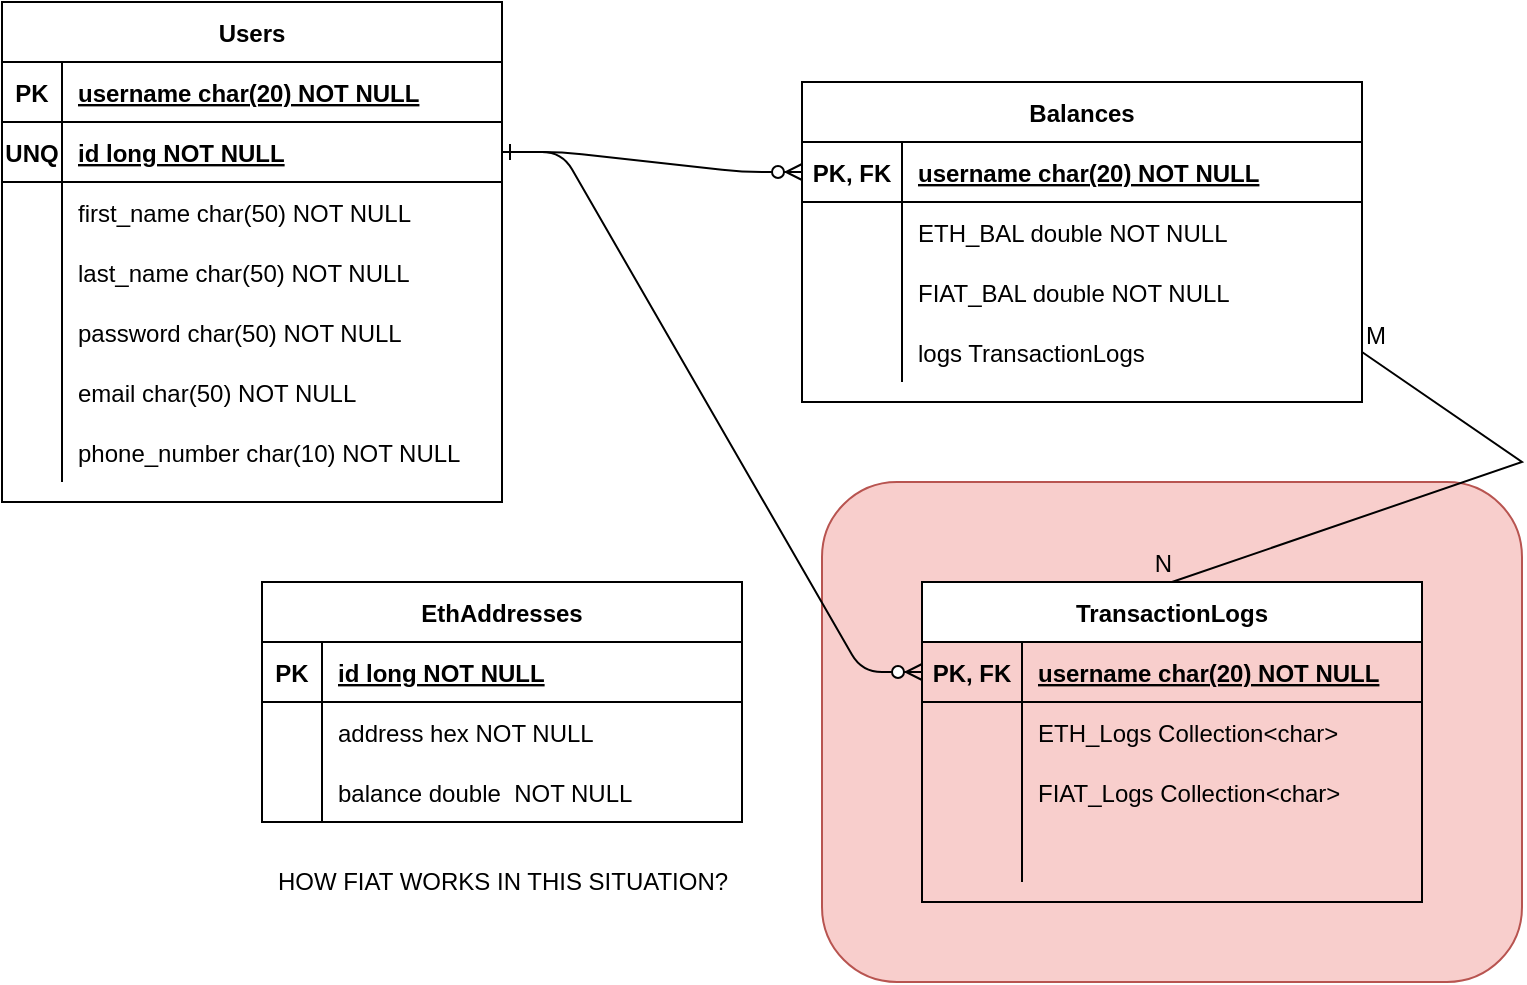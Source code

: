 <mxfile version="15.7.4" type="device"><diagram id="R2lEEEUBdFMjLlhIrx00" name="Page-1"><mxGraphModel dx="1102" dy="592" grid="1" gridSize="10" guides="1" tooltips="1" connect="1" arrows="1" fold="1" page="1" pageScale="1" pageWidth="850" pageHeight="1100" math="0" shadow="0" extFonts="Permanent Marker^https://fonts.googleapis.com/css?family=Permanent+Marker"><root><mxCell id="0"/><mxCell id="1" parent="0"/><mxCell id="OeaeRnq48rMdis1ZCIbw-3" value="" style="rounded=1;whiteSpace=wrap;html=1;fillColor=#f8cecc;strokeColor=#b85450;" vertex="1" parent="1"><mxGeometry x="450" y="280" width="350" height="250" as="geometry"/></mxCell><mxCell id="HsoINIM7YRpJFriSk6Cw-1" value="Users" style="shape=table;startSize=30;container=1;collapsible=1;childLayout=tableLayout;fixedRows=1;rowLines=0;fontStyle=1;align=center;resizeLast=1;" parent="1" vertex="1"><mxGeometry x="40" y="40" width="250" height="250" as="geometry"/></mxCell><mxCell id="HsoINIM7YRpJFriSk6Cw-2" value="" style="shape=partialRectangle;collapsible=0;dropTarget=0;pointerEvents=0;fillColor=none;points=[[0,0.5],[1,0.5]];portConstraint=eastwest;top=0;left=0;right=0;bottom=1;" parent="HsoINIM7YRpJFriSk6Cw-1" vertex="1"><mxGeometry y="30" width="250" height="30" as="geometry"/></mxCell><mxCell id="HsoINIM7YRpJFriSk6Cw-3" value="PK" style="shape=partialRectangle;overflow=hidden;connectable=0;fillColor=none;top=0;left=0;bottom=0;right=0;fontStyle=1;" parent="HsoINIM7YRpJFriSk6Cw-2" vertex="1"><mxGeometry width="30" height="30" as="geometry"><mxRectangle width="30" height="30" as="alternateBounds"/></mxGeometry></mxCell><mxCell id="HsoINIM7YRpJFriSk6Cw-4" value="username char(20) NOT NULL " style="shape=partialRectangle;overflow=hidden;connectable=0;fillColor=none;top=0;left=0;bottom=0;right=0;align=left;spacingLeft=6;fontStyle=5;" parent="HsoINIM7YRpJFriSk6Cw-2" vertex="1"><mxGeometry x="30" width="220" height="30" as="geometry"><mxRectangle width="220" height="30" as="alternateBounds"/></mxGeometry></mxCell><mxCell id="abfmUfZ5Aenv10z8x9bS-35" style="shape=partialRectangle;collapsible=0;dropTarget=0;pointerEvents=0;fillColor=none;points=[[0,0.5],[1,0.5]];portConstraint=eastwest;top=0;left=0;right=0;bottom=1;" parent="HsoINIM7YRpJFriSk6Cw-1" vertex="1"><mxGeometry y="60" width="250" height="30" as="geometry"/></mxCell><mxCell id="abfmUfZ5Aenv10z8x9bS-36" value="UNQ" style="shape=partialRectangle;overflow=hidden;connectable=0;fillColor=none;top=0;left=0;bottom=0;right=0;fontStyle=1;" parent="abfmUfZ5Aenv10z8x9bS-35" vertex="1"><mxGeometry width="30" height="30" as="geometry"><mxRectangle width="30" height="30" as="alternateBounds"/></mxGeometry></mxCell><mxCell id="abfmUfZ5Aenv10z8x9bS-37" value="id long NOT NULL" style="shape=partialRectangle;overflow=hidden;connectable=0;fillColor=none;top=0;left=0;bottom=0;right=0;align=left;spacingLeft=6;fontStyle=5;" parent="abfmUfZ5Aenv10z8x9bS-35" vertex="1"><mxGeometry x="30" width="220" height="30" as="geometry"><mxRectangle width="220" height="30" as="alternateBounds"/></mxGeometry></mxCell><mxCell id="HsoINIM7YRpJFriSk6Cw-5" value="" style="shape=partialRectangle;collapsible=0;dropTarget=0;pointerEvents=0;fillColor=none;points=[[0,0.5],[1,0.5]];portConstraint=eastwest;top=0;left=0;right=0;bottom=0;" parent="HsoINIM7YRpJFriSk6Cw-1" vertex="1"><mxGeometry y="90" width="250" height="30" as="geometry"/></mxCell><mxCell id="HsoINIM7YRpJFriSk6Cw-6" value="" style="shape=partialRectangle;overflow=hidden;connectable=0;fillColor=none;top=0;left=0;bottom=0;right=0;" parent="HsoINIM7YRpJFriSk6Cw-5" vertex="1"><mxGeometry width="30" height="30" as="geometry"><mxRectangle width="30" height="30" as="alternateBounds"/></mxGeometry></mxCell><mxCell id="HsoINIM7YRpJFriSk6Cw-7" value="first_name char(50) NOT NULL" style="shape=partialRectangle;overflow=hidden;connectable=0;fillColor=none;top=0;left=0;bottom=0;right=0;align=left;spacingLeft=6;" parent="HsoINIM7YRpJFriSk6Cw-5" vertex="1"><mxGeometry x="30" width="220" height="30" as="geometry"><mxRectangle width="220" height="30" as="alternateBounds"/></mxGeometry></mxCell><mxCell id="HsoINIM7YRpJFriSk6Cw-55" style="shape=partialRectangle;collapsible=0;dropTarget=0;pointerEvents=0;fillColor=none;points=[[0,0.5],[1,0.5]];portConstraint=eastwest;top=0;left=0;right=0;bottom=0;" parent="HsoINIM7YRpJFriSk6Cw-1" vertex="1"><mxGeometry y="120" width="250" height="30" as="geometry"/></mxCell><mxCell id="HsoINIM7YRpJFriSk6Cw-56" style="shape=partialRectangle;overflow=hidden;connectable=0;fillColor=none;top=0;left=0;bottom=0;right=0;" parent="HsoINIM7YRpJFriSk6Cw-55" vertex="1"><mxGeometry width="30" height="30" as="geometry"><mxRectangle width="30" height="30" as="alternateBounds"/></mxGeometry></mxCell><mxCell id="HsoINIM7YRpJFriSk6Cw-57" value="last_name char(50) NOT NULL" style="shape=partialRectangle;overflow=hidden;connectable=0;fillColor=none;top=0;left=0;bottom=0;right=0;align=left;spacingLeft=6;" parent="HsoINIM7YRpJFriSk6Cw-55" vertex="1"><mxGeometry x="30" width="220" height="30" as="geometry"><mxRectangle width="220" height="30" as="alternateBounds"/></mxGeometry></mxCell><mxCell id="GMurwPCQv88Q7zhHWIDN-1" style="shape=partialRectangle;collapsible=0;dropTarget=0;pointerEvents=0;fillColor=none;points=[[0,0.5],[1,0.5]];portConstraint=eastwest;top=0;left=0;right=0;bottom=0;" parent="HsoINIM7YRpJFriSk6Cw-1" vertex="1"><mxGeometry y="150" width="250" height="30" as="geometry"/></mxCell><mxCell id="GMurwPCQv88Q7zhHWIDN-2" style="shape=partialRectangle;overflow=hidden;connectable=0;fillColor=none;top=0;left=0;bottom=0;right=0;" parent="GMurwPCQv88Q7zhHWIDN-1" vertex="1"><mxGeometry width="30" height="30" as="geometry"><mxRectangle width="30" height="30" as="alternateBounds"/></mxGeometry></mxCell><mxCell id="GMurwPCQv88Q7zhHWIDN-3" value="password char(50) NOT NULL" style="shape=partialRectangle;overflow=hidden;connectable=0;fillColor=none;top=0;left=0;bottom=0;right=0;align=left;spacingLeft=6;" parent="GMurwPCQv88Q7zhHWIDN-1" vertex="1"><mxGeometry x="30" width="220" height="30" as="geometry"><mxRectangle width="220" height="30" as="alternateBounds"/></mxGeometry></mxCell><mxCell id="HsoINIM7YRpJFriSk6Cw-61" style="shape=partialRectangle;collapsible=0;dropTarget=0;pointerEvents=0;fillColor=none;points=[[0,0.5],[1,0.5]];portConstraint=eastwest;top=0;left=0;right=0;bottom=0;" parent="HsoINIM7YRpJFriSk6Cw-1" vertex="1"><mxGeometry y="180" width="250" height="30" as="geometry"/></mxCell><mxCell id="HsoINIM7YRpJFriSk6Cw-62" style="shape=partialRectangle;overflow=hidden;connectable=0;fillColor=none;top=0;left=0;bottom=0;right=0;" parent="HsoINIM7YRpJFriSk6Cw-61" vertex="1"><mxGeometry width="30" height="30" as="geometry"><mxRectangle width="30" height="30" as="alternateBounds"/></mxGeometry></mxCell><mxCell id="HsoINIM7YRpJFriSk6Cw-63" value="email char(50) NOT NULL" style="shape=partialRectangle;overflow=hidden;connectable=0;fillColor=none;top=0;left=0;bottom=0;right=0;align=left;spacingLeft=6;" parent="HsoINIM7YRpJFriSk6Cw-61" vertex="1"><mxGeometry x="30" width="220" height="30" as="geometry"><mxRectangle width="220" height="30" as="alternateBounds"/></mxGeometry></mxCell><mxCell id="HsoINIM7YRpJFriSk6Cw-58" style="shape=partialRectangle;collapsible=0;dropTarget=0;pointerEvents=0;fillColor=none;points=[[0,0.5],[1,0.5]];portConstraint=eastwest;top=0;left=0;right=0;bottom=0;" parent="HsoINIM7YRpJFriSk6Cw-1" vertex="1"><mxGeometry y="210" width="250" height="30" as="geometry"/></mxCell><mxCell id="HsoINIM7YRpJFriSk6Cw-59" style="shape=partialRectangle;overflow=hidden;connectable=0;fillColor=none;top=0;left=0;bottom=0;right=0;" parent="HsoINIM7YRpJFriSk6Cw-58" vertex="1"><mxGeometry width="30" height="30" as="geometry"><mxRectangle width="30" height="30" as="alternateBounds"/></mxGeometry></mxCell><mxCell id="HsoINIM7YRpJFriSk6Cw-60" value="phone_number char(10) NOT NULL" style="shape=partialRectangle;overflow=hidden;connectable=0;fillColor=none;top=0;left=0;bottom=0;right=0;align=left;spacingLeft=6;" parent="HsoINIM7YRpJFriSk6Cw-58" vertex="1"><mxGeometry x="30" width="220" height="30" as="geometry"><mxRectangle width="220" height="30" as="alternateBounds"/></mxGeometry></mxCell><mxCell id="HsoINIM7YRpJFriSk6Cw-25" value="Balances" style="shape=table;startSize=30;container=1;collapsible=1;childLayout=tableLayout;fixedRows=1;rowLines=0;fontStyle=1;align=center;resizeLast=1;" parent="1" vertex="1"><mxGeometry x="440" y="80" width="280" height="160" as="geometry"/></mxCell><mxCell id="HsoINIM7YRpJFriSk6Cw-26" value="" style="shape=partialRectangle;collapsible=0;dropTarget=0;pointerEvents=0;fillColor=none;top=0;left=0;bottom=1;right=0;points=[[0,0.5],[1,0.5]];portConstraint=eastwest;" parent="HsoINIM7YRpJFriSk6Cw-25" vertex="1"><mxGeometry y="30" width="280" height="30" as="geometry"/></mxCell><mxCell id="HsoINIM7YRpJFriSk6Cw-27" value="PK, FK" style="shape=partialRectangle;connectable=0;fillColor=none;top=0;left=0;bottom=0;right=0;fontStyle=1;overflow=hidden;" parent="HsoINIM7YRpJFriSk6Cw-26" vertex="1"><mxGeometry width="50" height="30" as="geometry"><mxRectangle width="50" height="30" as="alternateBounds"/></mxGeometry></mxCell><mxCell id="HsoINIM7YRpJFriSk6Cw-28" value="username char(20) NOT NULL" style="shape=partialRectangle;connectable=0;fillColor=none;top=0;left=0;bottom=0;right=0;align=left;spacingLeft=6;fontStyle=5;overflow=hidden;" parent="HsoINIM7YRpJFriSk6Cw-26" vertex="1"><mxGeometry x="50" width="230" height="30" as="geometry"><mxRectangle width="230" height="30" as="alternateBounds"/></mxGeometry></mxCell><mxCell id="HsoINIM7YRpJFriSk6Cw-32" value="" style="shape=partialRectangle;collapsible=0;dropTarget=0;pointerEvents=0;fillColor=none;top=0;left=0;bottom=0;right=0;points=[[0,0.5],[1,0.5]];portConstraint=eastwest;" parent="HsoINIM7YRpJFriSk6Cw-25" vertex="1"><mxGeometry y="60" width="280" height="30" as="geometry"/></mxCell><mxCell id="HsoINIM7YRpJFriSk6Cw-33" value="" style="shape=partialRectangle;connectable=0;fillColor=none;top=0;left=0;bottom=0;right=0;editable=1;overflow=hidden;" parent="HsoINIM7YRpJFriSk6Cw-32" vertex="1"><mxGeometry width="50" height="30" as="geometry"><mxRectangle width="50" height="30" as="alternateBounds"/></mxGeometry></mxCell><mxCell id="HsoINIM7YRpJFriSk6Cw-34" value="ETH_BAL double NOT NULL" style="shape=partialRectangle;connectable=0;fillColor=none;top=0;left=0;bottom=0;right=0;align=left;spacingLeft=6;overflow=hidden;" parent="HsoINIM7YRpJFriSk6Cw-32" vertex="1"><mxGeometry x="50" width="230" height="30" as="geometry"><mxRectangle width="230" height="30" as="alternateBounds"/></mxGeometry></mxCell><mxCell id="HsoINIM7YRpJFriSk6Cw-35" value="" style="shape=partialRectangle;collapsible=0;dropTarget=0;pointerEvents=0;fillColor=none;top=0;left=0;bottom=0;right=0;points=[[0,0.5],[1,0.5]];portConstraint=eastwest;" parent="HsoINIM7YRpJFriSk6Cw-25" vertex="1"><mxGeometry y="90" width="280" height="30" as="geometry"/></mxCell><mxCell id="HsoINIM7YRpJFriSk6Cw-36" value="" style="shape=partialRectangle;connectable=0;fillColor=none;top=0;left=0;bottom=0;right=0;editable=1;overflow=hidden;" parent="HsoINIM7YRpJFriSk6Cw-35" vertex="1"><mxGeometry width="50" height="30" as="geometry"><mxRectangle width="50" height="30" as="alternateBounds"/></mxGeometry></mxCell><mxCell id="HsoINIM7YRpJFriSk6Cw-37" value="FIAT_BAL double NOT NULL" style="shape=partialRectangle;connectable=0;fillColor=none;top=0;left=0;bottom=0;right=0;align=left;spacingLeft=6;overflow=hidden;" parent="HsoINIM7YRpJFriSk6Cw-35" vertex="1"><mxGeometry x="50" width="230" height="30" as="geometry"><mxRectangle width="230" height="30" as="alternateBounds"/></mxGeometry></mxCell><mxCell id="abfmUfZ5Aenv10z8x9bS-1" style="shape=partialRectangle;collapsible=0;dropTarget=0;pointerEvents=0;fillColor=none;top=0;left=0;bottom=0;right=0;points=[[0,0.5],[1,0.5]];portConstraint=eastwest;" parent="HsoINIM7YRpJFriSk6Cw-25" vertex="1"><mxGeometry y="120" width="280" height="30" as="geometry"/></mxCell><mxCell id="abfmUfZ5Aenv10z8x9bS-2" style="shape=partialRectangle;connectable=0;fillColor=none;top=0;left=0;bottom=0;right=0;editable=1;overflow=hidden;" parent="abfmUfZ5Aenv10z8x9bS-1" vertex="1"><mxGeometry width="50" height="30" as="geometry"><mxRectangle width="50" height="30" as="alternateBounds"/></mxGeometry></mxCell><mxCell id="abfmUfZ5Aenv10z8x9bS-3" value="logs TransactionLogs" style="shape=partialRectangle;connectable=0;fillColor=none;top=0;left=0;bottom=0;right=0;align=left;spacingLeft=6;overflow=hidden;" parent="abfmUfZ5Aenv10z8x9bS-1" vertex="1"><mxGeometry x="50" width="230" height="30" as="geometry"><mxRectangle width="230" height="30" as="alternateBounds"/></mxGeometry></mxCell><mxCell id="HsoINIM7YRpJFriSk6Cw-65" value="" style="edgeStyle=entityRelationEdgeStyle;endArrow=ERzeroToMany;startArrow=ERone;endFill=1;startFill=0;exitX=1;exitY=0.5;exitDx=0;exitDy=0;entryX=0;entryY=0.5;entryDx=0;entryDy=0;" parent="1" source="abfmUfZ5Aenv10z8x9bS-35" target="HsoINIM7YRpJFriSk6Cw-26" edge="1"><mxGeometry width="100" height="100" relative="1" as="geometry"><mxPoint x="280" y="340" as="sourcePoint"/><mxPoint x="360" y="370" as="targetPoint"/></mxGeometry></mxCell><mxCell id="HsoINIM7YRpJFriSk6Cw-67" value="EthAddresses" style="shape=table;startSize=30;container=1;collapsible=1;childLayout=tableLayout;fixedRows=1;rowLines=0;fontStyle=1;align=center;resizeLast=1;" parent="1" vertex="1"><mxGeometry x="170" y="330" width="240" height="120" as="geometry"/></mxCell><mxCell id="HsoINIM7YRpJFriSk6Cw-68" value="" style="shape=partialRectangle;collapsible=0;dropTarget=0;pointerEvents=0;fillColor=none;top=0;left=0;bottom=1;right=0;points=[[0,0.5],[1,0.5]];portConstraint=eastwest;" parent="HsoINIM7YRpJFriSk6Cw-67" vertex="1"><mxGeometry y="30" width="240" height="30" as="geometry"/></mxCell><mxCell id="HsoINIM7YRpJFriSk6Cw-69" value="PK" style="shape=partialRectangle;connectable=0;fillColor=none;top=0;left=0;bottom=0;right=0;fontStyle=1;overflow=hidden;" parent="HsoINIM7YRpJFriSk6Cw-68" vertex="1"><mxGeometry width="30" height="30" as="geometry"><mxRectangle width="30" height="30" as="alternateBounds"/></mxGeometry></mxCell><mxCell id="HsoINIM7YRpJFriSk6Cw-70" value="id long NOT NULL" style="shape=partialRectangle;connectable=0;fillColor=none;top=0;left=0;bottom=0;right=0;align=left;spacingLeft=6;fontStyle=5;overflow=hidden;" parent="HsoINIM7YRpJFriSk6Cw-68" vertex="1"><mxGeometry x="30" width="210" height="30" as="geometry"><mxRectangle width="210" height="30" as="alternateBounds"/></mxGeometry></mxCell><mxCell id="HsoINIM7YRpJFriSk6Cw-71" value="" style="shape=partialRectangle;collapsible=0;dropTarget=0;pointerEvents=0;fillColor=none;top=0;left=0;bottom=0;right=0;points=[[0,0.5],[1,0.5]];portConstraint=eastwest;" parent="HsoINIM7YRpJFriSk6Cw-67" vertex="1"><mxGeometry y="60" width="240" height="30" as="geometry"/></mxCell><mxCell id="HsoINIM7YRpJFriSk6Cw-72" value="" style="shape=partialRectangle;connectable=0;fillColor=none;top=0;left=0;bottom=0;right=0;editable=1;overflow=hidden;" parent="HsoINIM7YRpJFriSk6Cw-71" vertex="1"><mxGeometry width="30" height="30" as="geometry"><mxRectangle width="30" height="30" as="alternateBounds"/></mxGeometry></mxCell><mxCell id="HsoINIM7YRpJFriSk6Cw-73" value="address hex NOT NULL" style="shape=partialRectangle;connectable=0;fillColor=none;top=0;left=0;bottom=0;right=0;align=left;spacingLeft=6;overflow=hidden;" parent="HsoINIM7YRpJFriSk6Cw-71" vertex="1"><mxGeometry x="30" width="210" height="30" as="geometry"><mxRectangle width="210" height="30" as="alternateBounds"/></mxGeometry></mxCell><mxCell id="HsoINIM7YRpJFriSk6Cw-74" value="" style="shape=partialRectangle;collapsible=0;dropTarget=0;pointerEvents=0;fillColor=none;top=0;left=0;bottom=0;right=0;points=[[0,0.5],[1,0.5]];portConstraint=eastwest;" parent="HsoINIM7YRpJFriSk6Cw-67" vertex="1"><mxGeometry y="90" width="240" height="30" as="geometry"/></mxCell><mxCell id="HsoINIM7YRpJFriSk6Cw-75" value="" style="shape=partialRectangle;connectable=0;fillColor=none;top=0;left=0;bottom=0;right=0;editable=1;overflow=hidden;" parent="HsoINIM7YRpJFriSk6Cw-74" vertex="1"><mxGeometry width="30" height="30" as="geometry"><mxRectangle width="30" height="30" as="alternateBounds"/></mxGeometry></mxCell><mxCell id="HsoINIM7YRpJFriSk6Cw-76" value="balance double  NOT NULL" style="shape=partialRectangle;connectable=0;fillColor=none;top=0;left=0;bottom=0;right=0;align=left;spacingLeft=6;overflow=hidden;" parent="HsoINIM7YRpJFriSk6Cw-74" vertex="1"><mxGeometry x="30" width="210" height="30" as="geometry"><mxRectangle width="210" height="30" as="alternateBounds"/></mxGeometry></mxCell><mxCell id="HsoINIM7YRpJFriSk6Cw-80" value="HOW FIAT WORKS IN THIS SITUATION?" style="text;html=1;align=center;verticalAlign=middle;resizable=0;points=[];autosize=1;strokeColor=none;fillColor=none;" parent="1" vertex="1"><mxGeometry x="170" y="470" width="240" height="20" as="geometry"/></mxCell><mxCell id="abfmUfZ5Aenv10z8x9bS-17" value="TransactionLogs" style="shape=table;startSize=30;container=1;collapsible=1;childLayout=tableLayout;fixedRows=1;rowLines=0;fontStyle=1;align=center;resizeLast=1;" parent="1" vertex="1"><mxGeometry x="500" y="330" width="250" height="160" as="geometry"/></mxCell><mxCell id="abfmUfZ5Aenv10z8x9bS-18" value="" style="shape=partialRectangle;collapsible=0;dropTarget=0;pointerEvents=0;fillColor=none;top=0;left=0;bottom=1;right=0;points=[[0,0.5],[1,0.5]];portConstraint=eastwest;" parent="abfmUfZ5Aenv10z8x9bS-17" vertex="1"><mxGeometry y="30" width="250" height="30" as="geometry"/></mxCell><mxCell id="abfmUfZ5Aenv10z8x9bS-19" value="PK, FK" style="shape=partialRectangle;connectable=0;fillColor=none;top=0;left=0;bottom=0;right=0;fontStyle=1;overflow=hidden;" parent="abfmUfZ5Aenv10z8x9bS-18" vertex="1"><mxGeometry width="50" height="30" as="geometry"><mxRectangle width="50" height="30" as="alternateBounds"/></mxGeometry></mxCell><mxCell id="abfmUfZ5Aenv10z8x9bS-20" value="username char(20) NOT NULL" style="shape=partialRectangle;connectable=0;fillColor=none;top=0;left=0;bottom=0;right=0;align=left;spacingLeft=6;fontStyle=5;overflow=hidden;" parent="abfmUfZ5Aenv10z8x9bS-18" vertex="1"><mxGeometry x="50" width="200" height="30" as="geometry"><mxRectangle width="200" height="30" as="alternateBounds"/></mxGeometry></mxCell><mxCell id="abfmUfZ5Aenv10z8x9bS-21" value="" style="shape=partialRectangle;collapsible=0;dropTarget=0;pointerEvents=0;fillColor=none;top=0;left=0;bottom=0;right=0;points=[[0,0.5],[1,0.5]];portConstraint=eastwest;" parent="abfmUfZ5Aenv10z8x9bS-17" vertex="1"><mxGeometry y="60" width="250" height="30" as="geometry"/></mxCell><mxCell id="abfmUfZ5Aenv10z8x9bS-22" value="" style="shape=partialRectangle;connectable=0;fillColor=none;top=0;left=0;bottom=0;right=0;editable=1;overflow=hidden;" parent="abfmUfZ5Aenv10z8x9bS-21" vertex="1"><mxGeometry width="50" height="30" as="geometry"><mxRectangle width="50" height="30" as="alternateBounds"/></mxGeometry></mxCell><mxCell id="abfmUfZ5Aenv10z8x9bS-23" value="ETH_Logs Collection&lt;char&gt;" style="shape=partialRectangle;connectable=0;fillColor=none;top=0;left=0;bottom=0;right=0;align=left;spacingLeft=6;overflow=hidden;" parent="abfmUfZ5Aenv10z8x9bS-21" vertex="1"><mxGeometry x="50" width="200" height="30" as="geometry"><mxRectangle width="200" height="30" as="alternateBounds"/></mxGeometry></mxCell><mxCell id="abfmUfZ5Aenv10z8x9bS-24" value="" style="shape=partialRectangle;collapsible=0;dropTarget=0;pointerEvents=0;fillColor=none;top=0;left=0;bottom=0;right=0;points=[[0,0.5],[1,0.5]];portConstraint=eastwest;" parent="abfmUfZ5Aenv10z8x9bS-17" vertex="1"><mxGeometry y="90" width="250" height="30" as="geometry"/></mxCell><mxCell id="abfmUfZ5Aenv10z8x9bS-25" value="" style="shape=partialRectangle;connectable=0;fillColor=none;top=0;left=0;bottom=0;right=0;editable=1;overflow=hidden;" parent="abfmUfZ5Aenv10z8x9bS-24" vertex="1"><mxGeometry width="50" height="30" as="geometry"><mxRectangle width="50" height="30" as="alternateBounds"/></mxGeometry></mxCell><mxCell id="abfmUfZ5Aenv10z8x9bS-26" value="FIAT_Logs Collection&lt;char&gt;" style="shape=partialRectangle;connectable=0;fillColor=none;top=0;left=0;bottom=0;right=0;align=left;spacingLeft=6;overflow=hidden;" parent="abfmUfZ5Aenv10z8x9bS-24" vertex="1"><mxGeometry x="50" width="200" height="30" as="geometry"><mxRectangle width="200" height="30" as="alternateBounds"/></mxGeometry></mxCell><mxCell id="abfmUfZ5Aenv10z8x9bS-27" value="" style="shape=partialRectangle;collapsible=0;dropTarget=0;pointerEvents=0;fillColor=none;top=0;left=0;bottom=0;right=0;points=[[0,0.5],[1,0.5]];portConstraint=eastwest;" parent="abfmUfZ5Aenv10z8x9bS-17" vertex="1"><mxGeometry y="120" width="250" height="30" as="geometry"/></mxCell><mxCell id="abfmUfZ5Aenv10z8x9bS-28" value="" style="shape=partialRectangle;connectable=0;fillColor=none;top=0;left=0;bottom=0;right=0;editable=1;overflow=hidden;" parent="abfmUfZ5Aenv10z8x9bS-27" vertex="1"><mxGeometry width="50" height="30" as="geometry"><mxRectangle width="50" height="30" as="alternateBounds"/></mxGeometry></mxCell><mxCell id="abfmUfZ5Aenv10z8x9bS-29" value="" style="shape=partialRectangle;connectable=0;fillColor=none;top=0;left=0;bottom=0;right=0;align=left;spacingLeft=6;overflow=hidden;" parent="abfmUfZ5Aenv10z8x9bS-27" vertex="1"><mxGeometry x="50" width="200" height="30" as="geometry"><mxRectangle width="200" height="30" as="alternateBounds"/></mxGeometry></mxCell><mxCell id="abfmUfZ5Aenv10z8x9bS-30" value="" style="edgeStyle=entityRelationEdgeStyle;endArrow=ERzeroToMany;startArrow=ERone;endFill=1;startFill=0;exitX=1;exitY=0.5;exitDx=0;exitDy=0;entryX=0;entryY=0.5;entryDx=0;entryDy=0;" parent="1" source="abfmUfZ5Aenv10z8x9bS-35" target="abfmUfZ5Aenv10z8x9bS-18" edge="1"><mxGeometry width="100" height="100" relative="1" as="geometry"><mxPoint x="300" y="125" as="sourcePoint"/><mxPoint x="410" y="175" as="targetPoint"/></mxGeometry></mxCell><mxCell id="abfmUfZ5Aenv10z8x9bS-31" value="" style="endArrow=none;html=1;rounded=0;exitX=1;exitY=0.5;exitDx=0;exitDy=0;entryX=0.5;entryY=0;entryDx=0;entryDy=0;" parent="1" source="abfmUfZ5Aenv10z8x9bS-1" target="abfmUfZ5Aenv10z8x9bS-17" edge="1"><mxGeometry relative="1" as="geometry"><mxPoint x="340" y="310" as="sourcePoint"/><mxPoint x="500" y="310" as="targetPoint"/><Array as="points"><mxPoint x="800" y="270"/></Array></mxGeometry></mxCell><mxCell id="abfmUfZ5Aenv10z8x9bS-32" value="M" style="resizable=0;html=1;align=left;verticalAlign=bottom;" parent="abfmUfZ5Aenv10z8x9bS-31" connectable="0" vertex="1"><mxGeometry x="-1" relative="1" as="geometry"/></mxCell><mxCell id="abfmUfZ5Aenv10z8x9bS-33" value="N" style="resizable=0;html=1;align=right;verticalAlign=bottom;" parent="abfmUfZ5Aenv10z8x9bS-31" connectable="0" vertex="1"><mxGeometry x="1" relative="1" as="geometry"/></mxCell></root></mxGraphModel></diagram></mxfile>